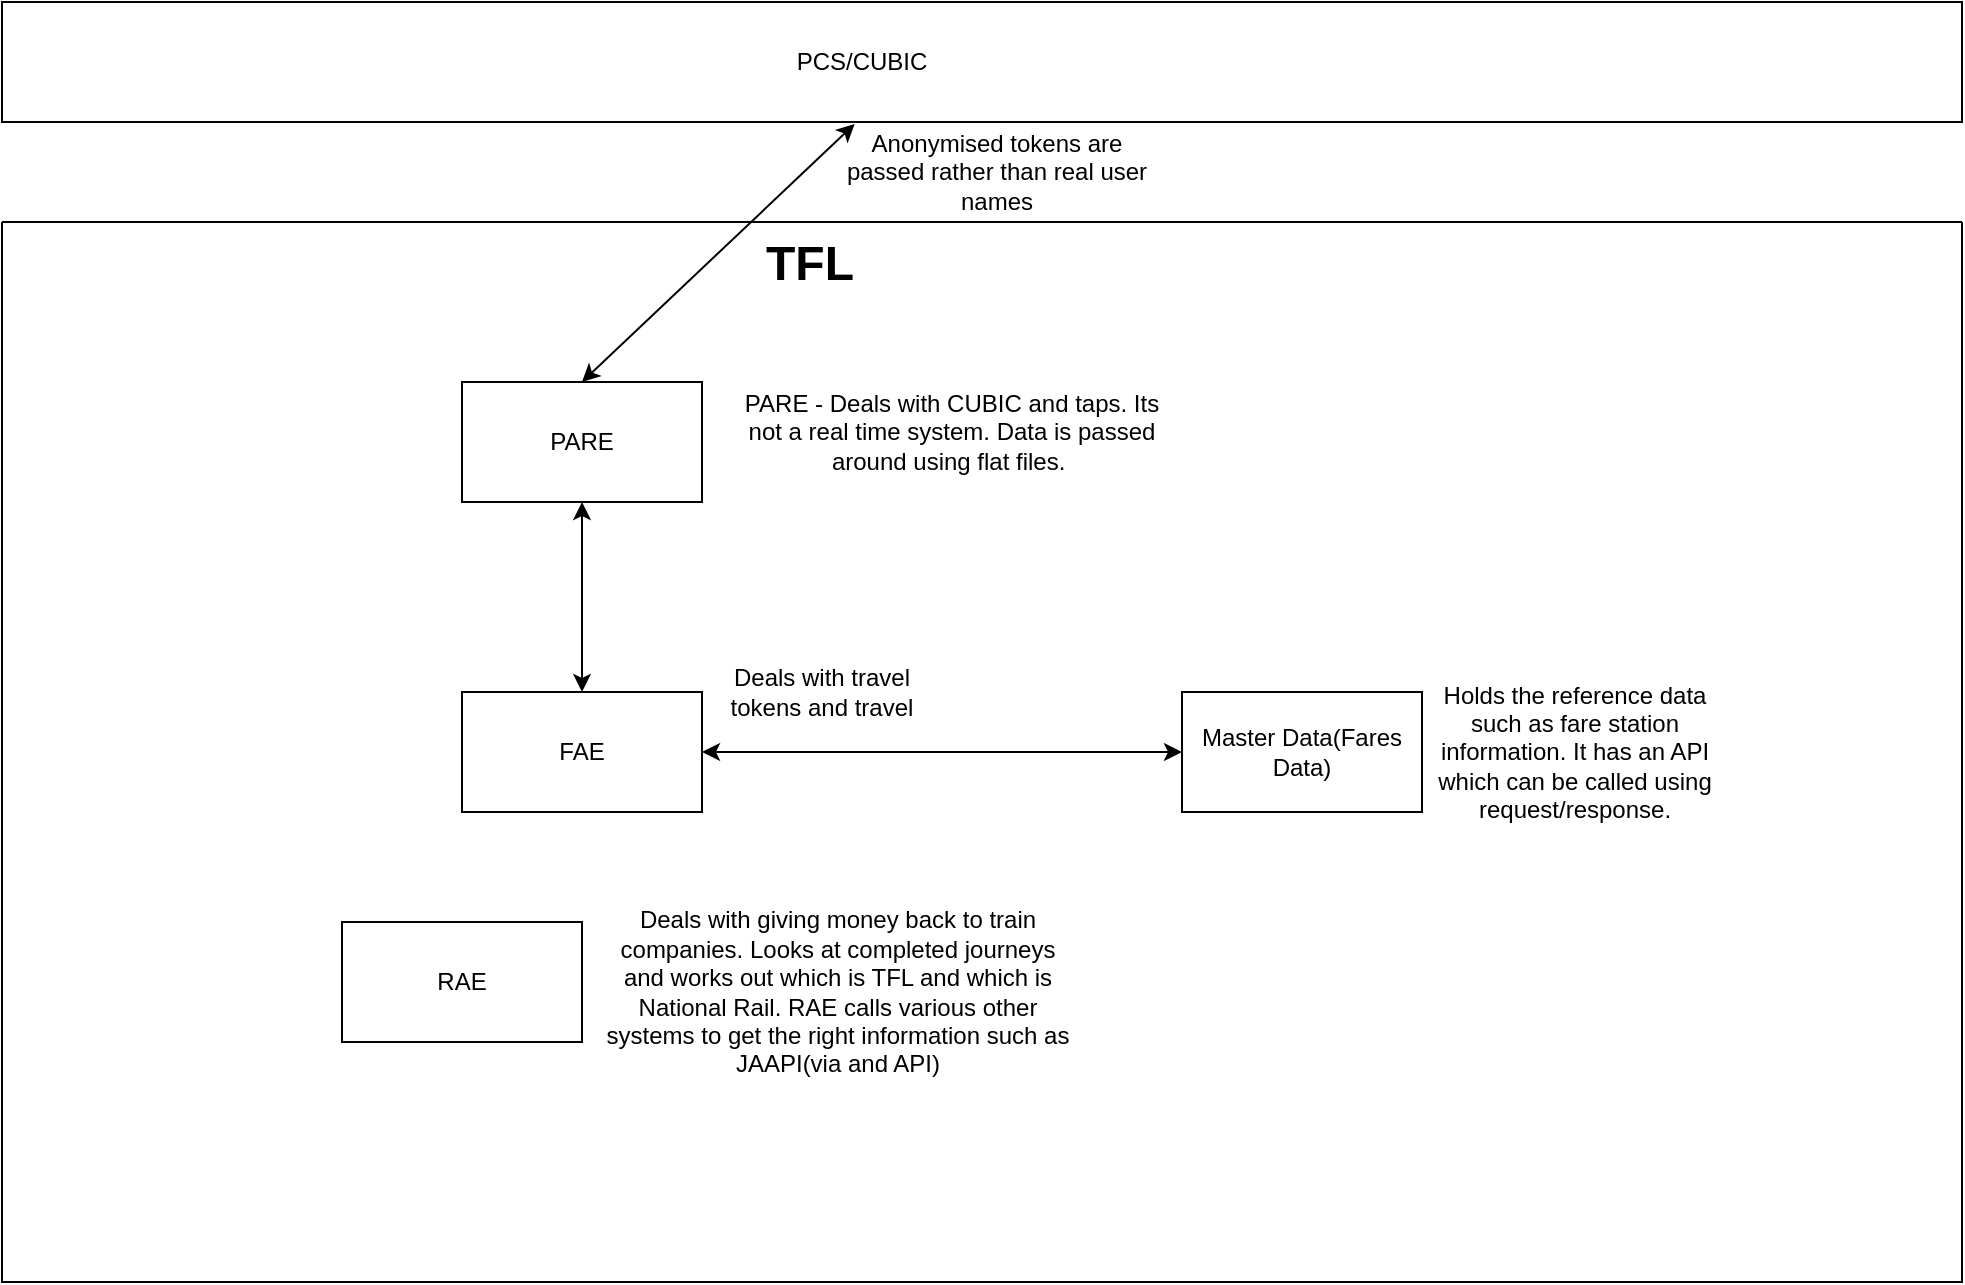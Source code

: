 <mxfile version="24.5.2" type="github">
  <diagram name="Page-1" id="zcoG4AAyd9BptsJxTXVu">
    <mxGraphModel dx="1386" dy="785" grid="1" gridSize="10" guides="1" tooltips="1" connect="1" arrows="1" fold="1" page="1" pageScale="1" pageWidth="827" pageHeight="1169" math="0" shadow="0">
      <root>
        <mxCell id="0" />
        <mxCell id="1" parent="0" />
        <mxCell id="KyWP97ZXqfvoLbvOsxDn-1" value="" style="verticalLabelPosition=bottom;verticalAlign=top;html=1;shape=mxgraph.basic.rect;fillColor2=none;strokeWidth=1;size=20;indent=5;" parent="1" vertex="1">
          <mxGeometry x="80" y="60" width="980" height="60" as="geometry" />
        </mxCell>
        <mxCell id="KyWP97ZXqfvoLbvOsxDn-2" value="" style="swimlane;startSize=0;" parent="1" vertex="1">
          <mxGeometry x="80" y="170" width="980" height="530" as="geometry" />
        </mxCell>
        <mxCell id="KyWP97ZXqfvoLbvOsxDn-6" value="PARE" style="rounded=0;whiteSpace=wrap;html=1;" parent="KyWP97ZXqfvoLbvOsxDn-2" vertex="1">
          <mxGeometry x="230" y="80" width="120" height="60" as="geometry" />
        </mxCell>
        <mxCell id="KyWP97ZXqfvoLbvOsxDn-7" value="FAE" style="rounded=0;whiteSpace=wrap;html=1;" parent="KyWP97ZXqfvoLbvOsxDn-2" vertex="1">
          <mxGeometry x="230" y="235" width="120" height="60" as="geometry" />
        </mxCell>
        <mxCell id="KyWP97ZXqfvoLbvOsxDn-8" value="Master Data(Fares Data)" style="rounded=0;whiteSpace=wrap;html=1;" parent="KyWP97ZXqfvoLbvOsxDn-2" vertex="1">
          <mxGeometry x="590" y="235" width="120" height="60" as="geometry" />
        </mxCell>
        <mxCell id="o1htwNQCdB0CThncyE0F-1" value="&lt;h1 style=&quot;margin-top: 0px;&quot;&gt;TFL&lt;/h1&gt;" style="text;html=1;whiteSpace=wrap;overflow=hidden;rounded=0;" vertex="1" parent="KyWP97ZXqfvoLbvOsxDn-2">
          <mxGeometry x="380" width="60" height="50" as="geometry" />
        </mxCell>
        <mxCell id="o1htwNQCdB0CThncyE0F-4" value="PARE - Deals with CUBIC and taps. Its not a real time system. Data is passed around using flat files.&amp;nbsp;" style="text;html=1;align=center;verticalAlign=middle;whiteSpace=wrap;rounded=0;" vertex="1" parent="KyWP97ZXqfvoLbvOsxDn-2">
          <mxGeometry x="370" y="80" width="210" height="50" as="geometry" />
        </mxCell>
        <mxCell id="o1htwNQCdB0CThncyE0F-5" value="Deals with travel tokens and travel" style="text;html=1;align=center;verticalAlign=middle;whiteSpace=wrap;rounded=0;" vertex="1" parent="KyWP97ZXqfvoLbvOsxDn-2">
          <mxGeometry x="355" y="220" width="110" height="30" as="geometry" />
        </mxCell>
        <mxCell id="o1htwNQCdB0CThncyE0F-7" value="Holds the reference data such as fare station information. It has an API which can be called using request/response." style="text;html=1;align=center;verticalAlign=middle;whiteSpace=wrap;rounded=0;" vertex="1" parent="KyWP97ZXqfvoLbvOsxDn-2">
          <mxGeometry x="710" y="250" width="153" height="30" as="geometry" />
        </mxCell>
        <mxCell id="o1htwNQCdB0CThncyE0F-8" value="" style="endArrow=classic;startArrow=classic;html=1;rounded=0;exitX=1;exitY=0.5;exitDx=0;exitDy=0;" edge="1" parent="KyWP97ZXqfvoLbvOsxDn-2" source="KyWP97ZXqfvoLbvOsxDn-7" target="KyWP97ZXqfvoLbvOsxDn-8">
          <mxGeometry width="50" height="50" relative="1" as="geometry">
            <mxPoint x="290" y="250" as="sourcePoint" />
            <mxPoint x="340" y="200" as="targetPoint" />
          </mxGeometry>
        </mxCell>
        <mxCell id="o1htwNQCdB0CThncyE0F-9" value="" style="endArrow=classic;startArrow=classic;html=1;rounded=0;entryX=0.5;entryY=1;entryDx=0;entryDy=0;exitX=0.5;exitY=0;exitDx=0;exitDy=0;" edge="1" parent="KyWP97ZXqfvoLbvOsxDn-2" source="KyWP97ZXqfvoLbvOsxDn-7" target="KyWP97ZXqfvoLbvOsxDn-6">
          <mxGeometry width="50" height="50" relative="1" as="geometry">
            <mxPoint x="230" y="220" as="sourcePoint" />
            <mxPoint x="280" y="170" as="targetPoint" />
          </mxGeometry>
        </mxCell>
        <mxCell id="o1htwNQCdB0CThncyE0F-10" value="RAE" style="rounded=0;whiteSpace=wrap;html=1;" vertex="1" parent="KyWP97ZXqfvoLbvOsxDn-2">
          <mxGeometry x="170" y="350" width="120" height="60" as="geometry" />
        </mxCell>
        <mxCell id="o1htwNQCdB0CThncyE0F-11" value="Deals with giving money back to train companies. Looks at completed journeys and works out which is TFL and which is National Rail. RAE calls various other systems to get the right information such as JAAPI(via and API)" style="text;html=1;align=center;verticalAlign=middle;whiteSpace=wrap;rounded=0;" vertex="1" parent="KyWP97ZXqfvoLbvOsxDn-2">
          <mxGeometry x="300" y="370" width="236" height="30" as="geometry" />
        </mxCell>
        <mxCell id="KyWP97ZXqfvoLbvOsxDn-5" value="PCS/CUBIC" style="text;html=1;align=center;verticalAlign=middle;whiteSpace=wrap;rounded=0;" parent="1" vertex="1">
          <mxGeometry x="480" y="75" width="60" height="30" as="geometry" />
        </mxCell>
        <mxCell id="o1htwNQCdB0CThncyE0F-3" value="" style="endArrow=classic;startArrow=classic;html=1;rounded=0;entryX=0.435;entryY=1.017;entryDx=0;entryDy=0;entryPerimeter=0;exitX=0.5;exitY=0;exitDx=0;exitDy=0;" edge="1" parent="1" source="KyWP97ZXqfvoLbvOsxDn-6" target="KyWP97ZXqfvoLbvOsxDn-1">
          <mxGeometry width="50" height="50" relative="1" as="geometry">
            <mxPoint x="470" y="240" as="sourcePoint" />
            <mxPoint x="520" y="190" as="targetPoint" />
          </mxGeometry>
        </mxCell>
        <mxCell id="o1htwNQCdB0CThncyE0F-6" value="Anonymised tokens are passed rather than real user names" style="text;html=1;align=center;verticalAlign=middle;whiteSpace=wrap;rounded=0;" vertex="1" parent="1">
          <mxGeometry x="495" y="130" width="165" height="30" as="geometry" />
        </mxCell>
      </root>
    </mxGraphModel>
  </diagram>
</mxfile>

